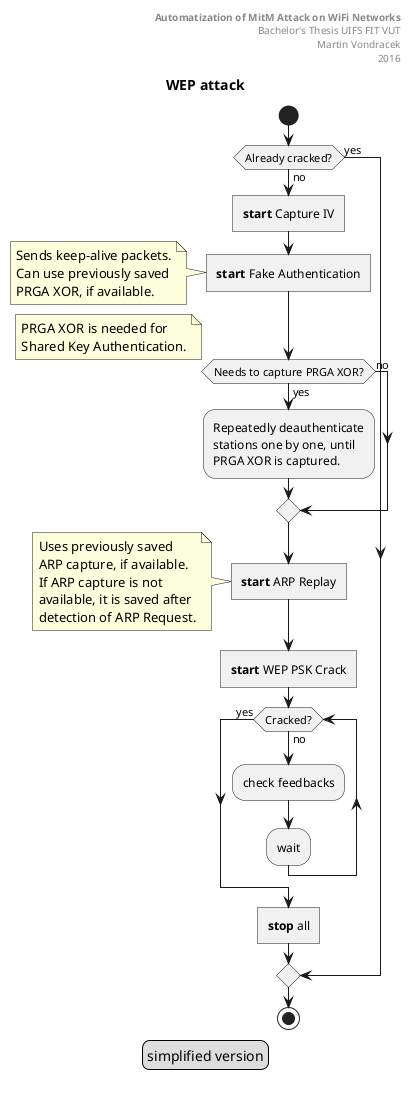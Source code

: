 @startuml
title WEP attack
header
**Automatization of MitM Attack on WiFi Networks**
Bachelor's Thesis UIFS FIT VUT
Martin Vondracek
2016
end header
legend
simplified version
end legend

start

if (Already cracked?) then (no)


    :**start** Capture IV]
    :**start** Fake Authentication]
    note
        Sends keep-alive packets.
        Can use previously saved
        PRGA XOR, if available.
    end note
    if (Needs to capture PRGA XOR?) then (yes)
        note
        PRGA XOR is needed for
        Shared Key Authentication.
        end note

        :Repeatedly deauthenticate
        stations one by one, until
        PRGA XOR is captured.;
    else (no)
    endif

    :**start** ARP Replay]
    note
        Uses previously saved
        ARP capture, if available.
        If ARP capture is not
        available, it is saved after
        detection of ARP Request.
    end note

    :**start** WEP PSK Crack]

    while (Cracked?) is (no)
        :check feedbacks;
        :wait;
    end while (yes)

    :**stop** all]
else (yes)
endif
stop
@enduml